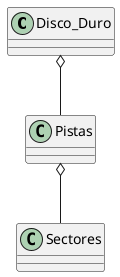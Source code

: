 @startuml Disco_Duro
class Disco_Duro{

}
class Pistas{

}
class Sectores{

}
Disco_Duro o-- Pistas
Pistas o-- Sectores


@enduml